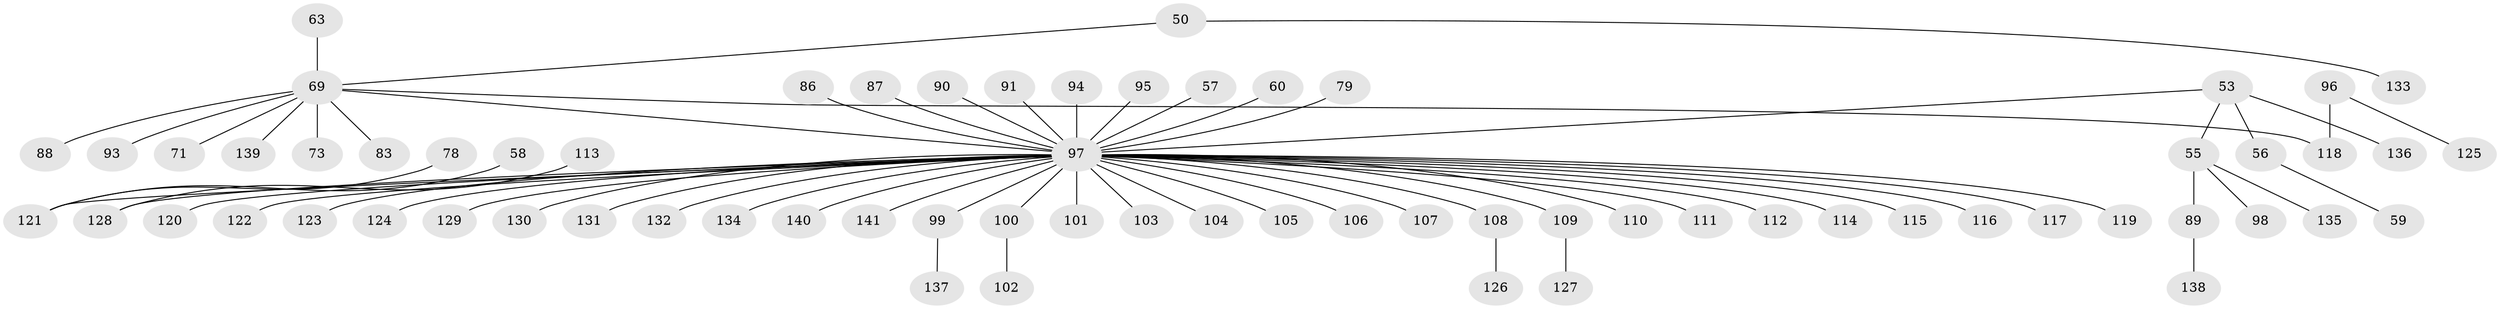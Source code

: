 // original degree distribution, {6: 0.02127659574468085, 4: 0.10638297872340426, 5: 0.02127659574468085, 2: 0.2127659574468085, 8: 0.0070921985815602835, 3: 0.0851063829787234, 1: 0.5390070921985816, 7: 0.0070921985815602835}
// Generated by graph-tools (version 1.1) at 2025/55/03/04/25 21:55:51]
// undirected, 70 vertices, 69 edges
graph export_dot {
graph [start="1"]
  node [color=gray90,style=filled];
  50;
  53;
  55;
  56;
  57;
  58;
  59;
  60;
  63;
  69 [super="+41+43"];
  71;
  73;
  78;
  79;
  83;
  86;
  87;
  88;
  89;
  90;
  91;
  93;
  94;
  95;
  96 [super="+42"];
  97 [super="+51+30+34+49+92"];
  98;
  99;
  100 [super="+21"];
  101;
  102;
  103;
  104;
  105;
  106;
  107;
  108;
  109;
  110;
  111;
  112;
  113;
  114;
  115;
  116;
  117;
  118 [super="+32"];
  119;
  120;
  121 [super="+46"];
  122;
  123;
  124;
  125;
  126;
  127;
  128 [super="+61"];
  129;
  130;
  131;
  132;
  133;
  134;
  135;
  136;
  137;
  138;
  139;
  140;
  141;
  50 -- 133;
  50 -- 69;
  53 -- 55;
  53 -- 56;
  53 -- 136;
  53 -- 97;
  55 -- 89;
  55 -- 98;
  55 -- 135;
  56 -- 59;
  57 -- 97;
  58 -- 121;
  60 -- 97;
  63 -- 69;
  69 -- 71;
  69 -- 73;
  69 -- 139;
  69 -- 83;
  69 -- 118;
  69 -- 88;
  69 -- 93;
  69 -- 97;
  78 -- 121;
  79 -- 97;
  86 -- 97;
  87 -- 97;
  89 -- 138;
  90 -- 97;
  91 -- 97;
  94 -- 97;
  95 -- 97;
  96 -- 125;
  96 -- 118;
  97 -- 128;
  97 -- 132;
  97 -- 116;
  97 -- 112;
  97 -- 115;
  97 -- 129;
  97 -- 130;
  97 -- 131;
  97 -- 134;
  97 -- 140;
  97 -- 141;
  97 -- 99;
  97 -- 100;
  97 -- 101;
  97 -- 103;
  97 -- 104;
  97 -- 105;
  97 -- 106;
  97 -- 107;
  97 -- 108;
  97 -- 109;
  97 -- 110;
  97 -- 111;
  97 -- 114;
  97 -- 117;
  97 -- 119;
  97 -- 120;
  97 -- 121;
  97 -- 122;
  97 -- 123;
  97 -- 124;
  99 -- 137;
  100 -- 102;
  108 -- 126;
  109 -- 127;
  113 -- 128;
}
